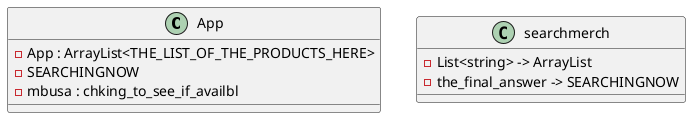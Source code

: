 @startuml
'https://plantuml.com/sequence-diagram

class App{
- App : ArrayList<THE_LIST_OF_THE_PRODUCTS_HERE>
- SEARCHINGNOW
- mbusa : chking_to_see_if_availbl
}
class searchmerch{
- List<string> -> ArrayList
-the_final_answer -> SEARCHINGNOW
}
@enduml